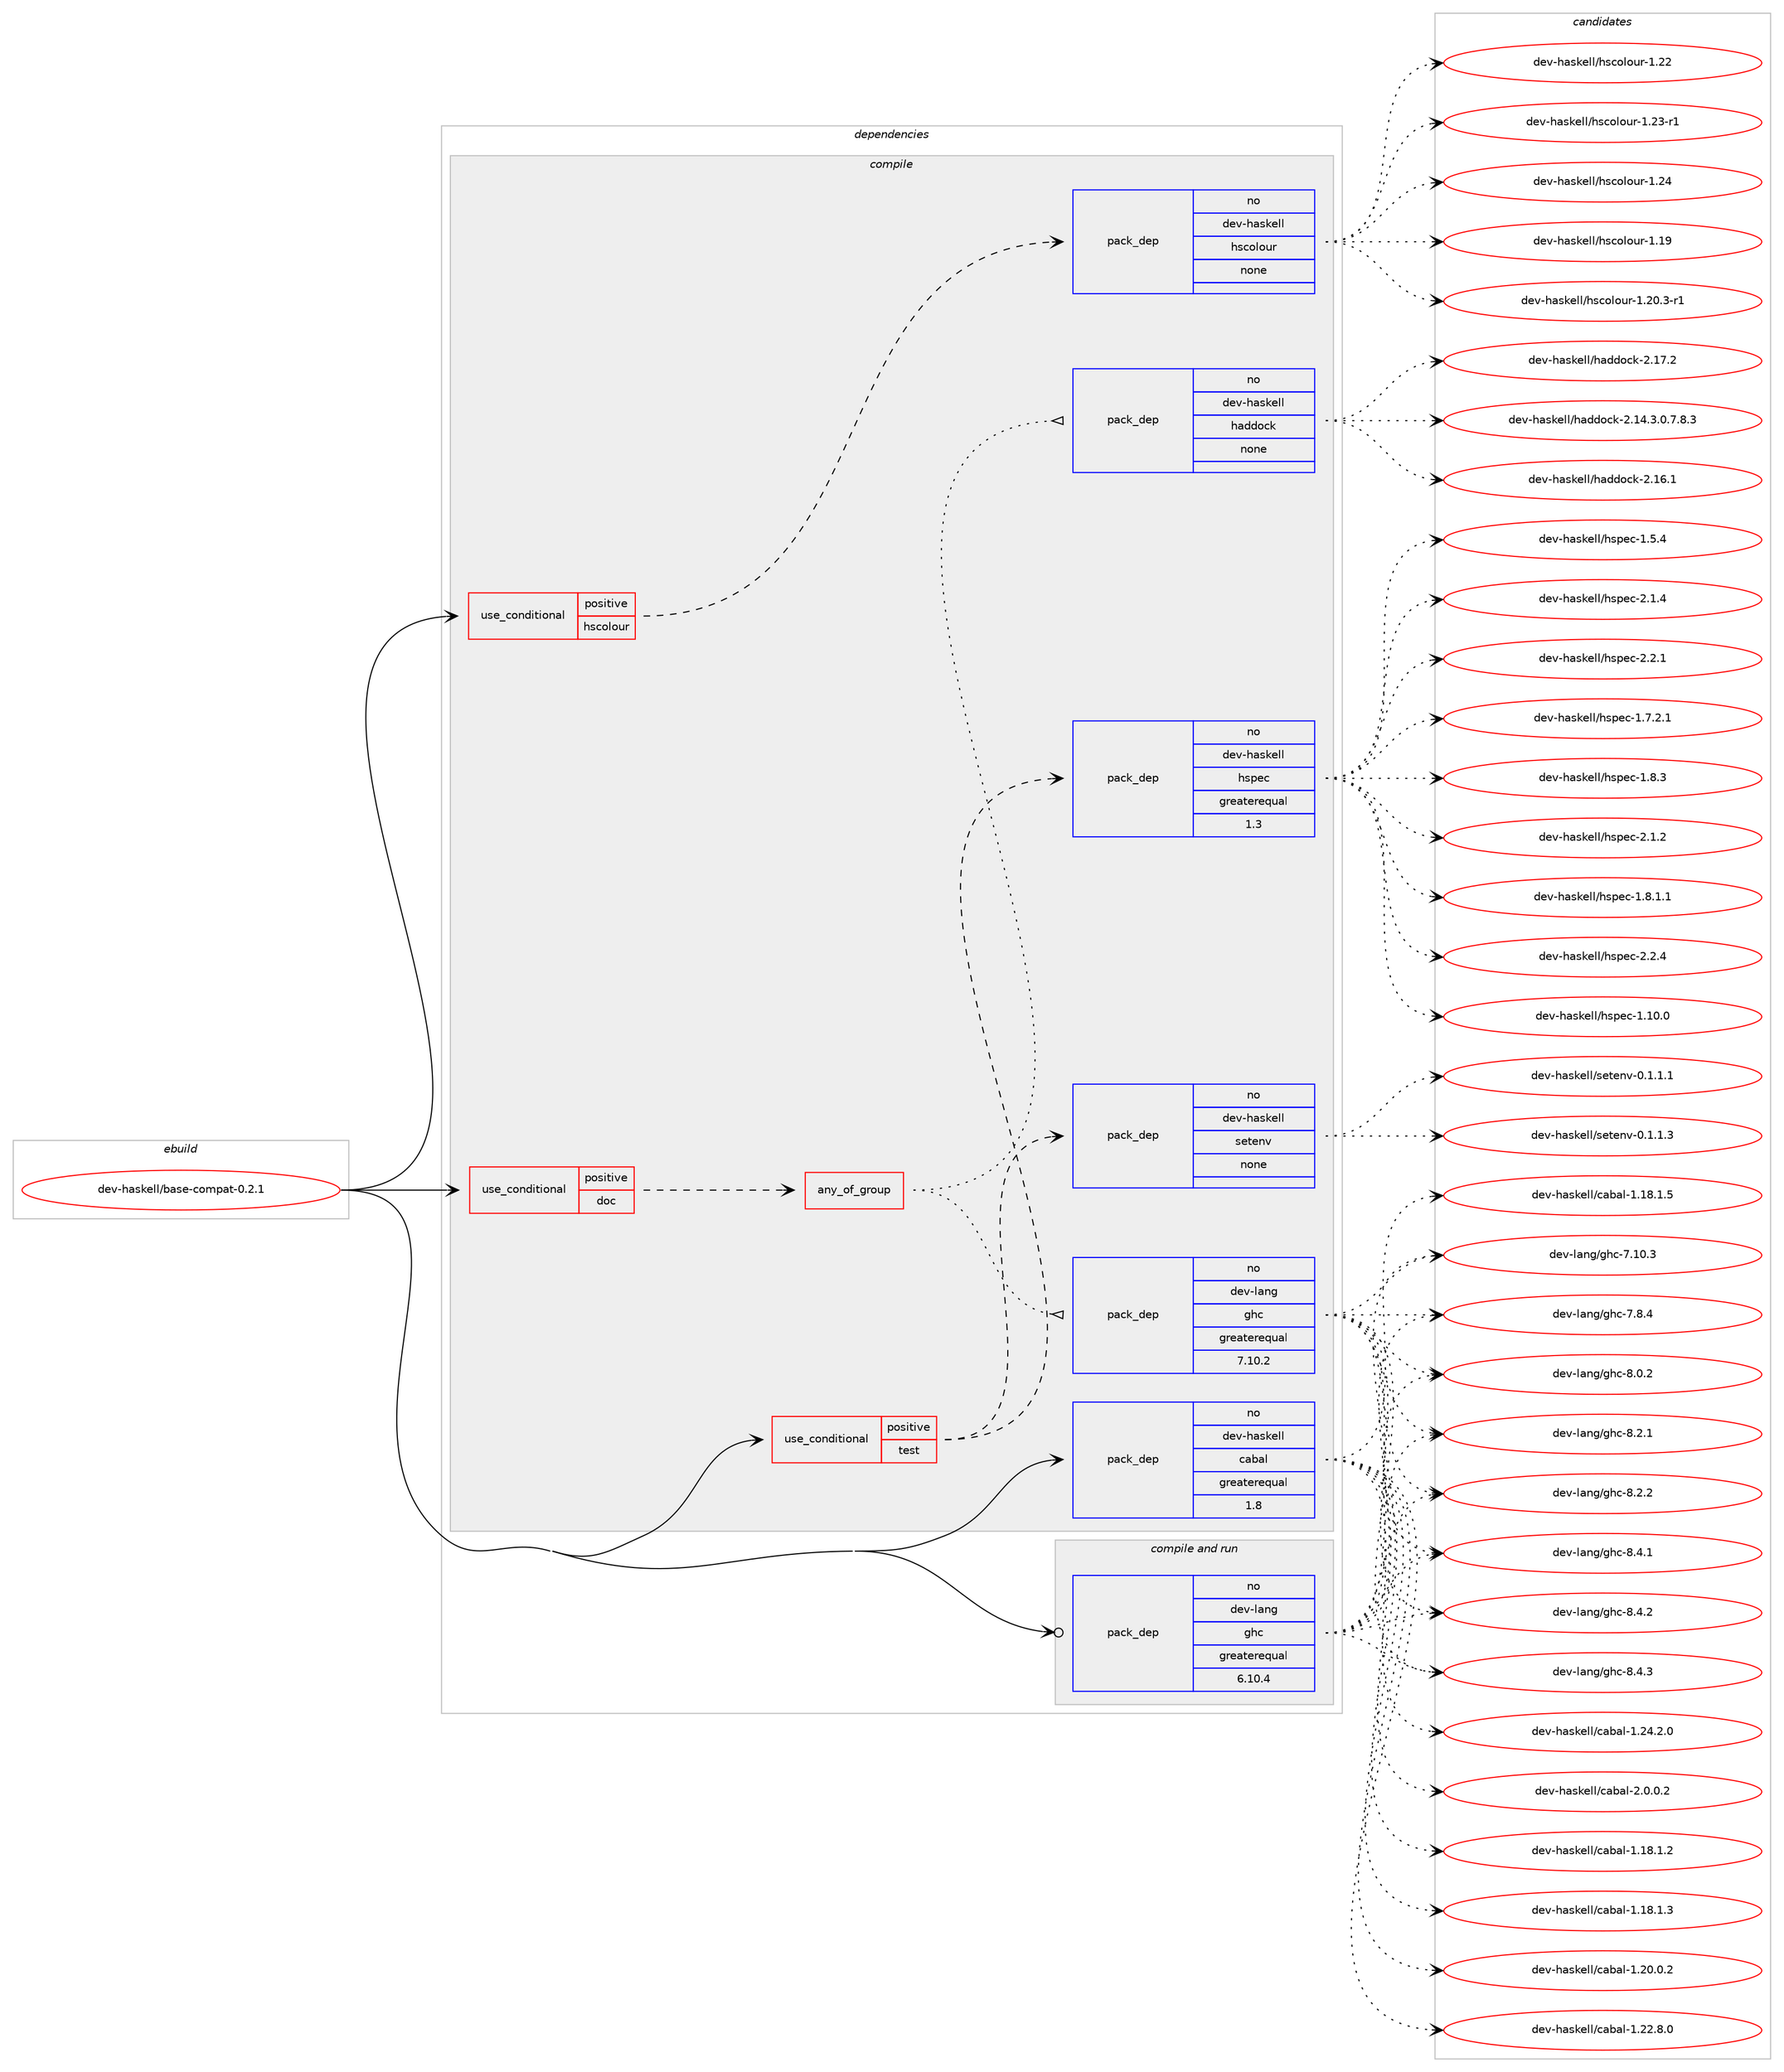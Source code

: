digraph prolog {

# *************
# Graph options
# *************

newrank=true;
concentrate=true;
compound=true;
graph [rankdir=LR,fontname=Helvetica,fontsize=10,ranksep=1.5];#, ranksep=2.5, nodesep=0.2];
edge  [arrowhead=vee];
node  [fontname=Helvetica,fontsize=10];

# **********
# The ebuild
# **********

subgraph cluster_leftcol {
color=gray;
rank=same;
label=<<i>ebuild</i>>;
id [label="dev-haskell/base-compat-0.2.1", color=red, width=4, href="../dev-haskell/base-compat-0.2.1.svg"];
}

# ****************
# The dependencies
# ****************

subgraph cluster_midcol {
color=gray;
label=<<i>dependencies</i>>;
subgraph cluster_compile {
fillcolor="#eeeeee";
style=filled;
label=<<i>compile</i>>;
subgraph cond358657 {
dependency1326741 [label=<<TABLE BORDER="0" CELLBORDER="1" CELLSPACING="0" CELLPADDING="4"><TR><TD ROWSPAN="3" CELLPADDING="10">use_conditional</TD></TR><TR><TD>positive</TD></TR><TR><TD>doc</TD></TR></TABLE>>, shape=none, color=red];
subgraph any20552 {
dependency1326742 [label=<<TABLE BORDER="0" CELLBORDER="1" CELLSPACING="0" CELLPADDING="4"><TR><TD CELLPADDING="10">any_of_group</TD></TR></TABLE>>, shape=none, color=red];subgraph pack946980 {
dependency1326743 [label=<<TABLE BORDER="0" CELLBORDER="1" CELLSPACING="0" CELLPADDING="4" WIDTH="220"><TR><TD ROWSPAN="6" CELLPADDING="30">pack_dep</TD></TR><TR><TD WIDTH="110">no</TD></TR><TR><TD>dev-haskell</TD></TR><TR><TD>haddock</TD></TR><TR><TD>none</TD></TR><TR><TD></TD></TR></TABLE>>, shape=none, color=blue];
}
dependency1326742:e -> dependency1326743:w [weight=20,style="dotted",arrowhead="oinv"];
subgraph pack946981 {
dependency1326744 [label=<<TABLE BORDER="0" CELLBORDER="1" CELLSPACING="0" CELLPADDING="4" WIDTH="220"><TR><TD ROWSPAN="6" CELLPADDING="30">pack_dep</TD></TR><TR><TD WIDTH="110">no</TD></TR><TR><TD>dev-lang</TD></TR><TR><TD>ghc</TD></TR><TR><TD>greaterequal</TD></TR><TR><TD>7.10.2</TD></TR></TABLE>>, shape=none, color=blue];
}
dependency1326742:e -> dependency1326744:w [weight=20,style="dotted",arrowhead="oinv"];
}
dependency1326741:e -> dependency1326742:w [weight=20,style="dashed",arrowhead="vee"];
}
id:e -> dependency1326741:w [weight=20,style="solid",arrowhead="vee"];
subgraph cond358658 {
dependency1326745 [label=<<TABLE BORDER="0" CELLBORDER="1" CELLSPACING="0" CELLPADDING="4"><TR><TD ROWSPAN="3" CELLPADDING="10">use_conditional</TD></TR><TR><TD>positive</TD></TR><TR><TD>hscolour</TD></TR></TABLE>>, shape=none, color=red];
subgraph pack946982 {
dependency1326746 [label=<<TABLE BORDER="0" CELLBORDER="1" CELLSPACING="0" CELLPADDING="4" WIDTH="220"><TR><TD ROWSPAN="6" CELLPADDING="30">pack_dep</TD></TR><TR><TD WIDTH="110">no</TD></TR><TR><TD>dev-haskell</TD></TR><TR><TD>hscolour</TD></TR><TR><TD>none</TD></TR><TR><TD></TD></TR></TABLE>>, shape=none, color=blue];
}
dependency1326745:e -> dependency1326746:w [weight=20,style="dashed",arrowhead="vee"];
}
id:e -> dependency1326745:w [weight=20,style="solid",arrowhead="vee"];
subgraph cond358659 {
dependency1326747 [label=<<TABLE BORDER="0" CELLBORDER="1" CELLSPACING="0" CELLPADDING="4"><TR><TD ROWSPAN="3" CELLPADDING="10">use_conditional</TD></TR><TR><TD>positive</TD></TR><TR><TD>test</TD></TR></TABLE>>, shape=none, color=red];
subgraph pack946983 {
dependency1326748 [label=<<TABLE BORDER="0" CELLBORDER="1" CELLSPACING="0" CELLPADDING="4" WIDTH="220"><TR><TD ROWSPAN="6" CELLPADDING="30">pack_dep</TD></TR><TR><TD WIDTH="110">no</TD></TR><TR><TD>dev-haskell</TD></TR><TR><TD>hspec</TD></TR><TR><TD>greaterequal</TD></TR><TR><TD>1.3</TD></TR></TABLE>>, shape=none, color=blue];
}
dependency1326747:e -> dependency1326748:w [weight=20,style="dashed",arrowhead="vee"];
subgraph pack946984 {
dependency1326749 [label=<<TABLE BORDER="0" CELLBORDER="1" CELLSPACING="0" CELLPADDING="4" WIDTH="220"><TR><TD ROWSPAN="6" CELLPADDING="30">pack_dep</TD></TR><TR><TD WIDTH="110">no</TD></TR><TR><TD>dev-haskell</TD></TR><TR><TD>setenv</TD></TR><TR><TD>none</TD></TR><TR><TD></TD></TR></TABLE>>, shape=none, color=blue];
}
dependency1326747:e -> dependency1326749:w [weight=20,style="dashed",arrowhead="vee"];
}
id:e -> dependency1326747:w [weight=20,style="solid",arrowhead="vee"];
subgraph pack946985 {
dependency1326750 [label=<<TABLE BORDER="0" CELLBORDER="1" CELLSPACING="0" CELLPADDING="4" WIDTH="220"><TR><TD ROWSPAN="6" CELLPADDING="30">pack_dep</TD></TR><TR><TD WIDTH="110">no</TD></TR><TR><TD>dev-haskell</TD></TR><TR><TD>cabal</TD></TR><TR><TD>greaterequal</TD></TR><TR><TD>1.8</TD></TR></TABLE>>, shape=none, color=blue];
}
id:e -> dependency1326750:w [weight=20,style="solid",arrowhead="vee"];
}
subgraph cluster_compileandrun {
fillcolor="#eeeeee";
style=filled;
label=<<i>compile and run</i>>;
subgraph pack946986 {
dependency1326751 [label=<<TABLE BORDER="0" CELLBORDER="1" CELLSPACING="0" CELLPADDING="4" WIDTH="220"><TR><TD ROWSPAN="6" CELLPADDING="30">pack_dep</TD></TR><TR><TD WIDTH="110">no</TD></TR><TR><TD>dev-lang</TD></TR><TR><TD>ghc</TD></TR><TR><TD>greaterequal</TD></TR><TR><TD>6.10.4</TD></TR></TABLE>>, shape=none, color=blue];
}
id:e -> dependency1326751:w [weight=20,style="solid",arrowhead="odotvee"];
}
subgraph cluster_run {
fillcolor="#eeeeee";
style=filled;
label=<<i>run</i>>;
}
}

# **************
# The candidates
# **************

subgraph cluster_choices {
rank=same;
color=gray;
label=<<i>candidates</i>>;

subgraph choice946980 {
color=black;
nodesep=1;
choice1001011184510497115107101108108471049710010011199107455046495246514648465546564651 [label="dev-haskell/haddock-2.14.3.0.7.8.3", color=red, width=4,href="../dev-haskell/haddock-2.14.3.0.7.8.3.svg"];
choice100101118451049711510710110810847104971001001119910745504649544649 [label="dev-haskell/haddock-2.16.1", color=red, width=4,href="../dev-haskell/haddock-2.16.1.svg"];
choice100101118451049711510710110810847104971001001119910745504649554650 [label="dev-haskell/haddock-2.17.2", color=red, width=4,href="../dev-haskell/haddock-2.17.2.svg"];
dependency1326743:e -> choice1001011184510497115107101108108471049710010011199107455046495246514648465546564651:w [style=dotted,weight="100"];
dependency1326743:e -> choice100101118451049711510710110810847104971001001119910745504649544649:w [style=dotted,weight="100"];
dependency1326743:e -> choice100101118451049711510710110810847104971001001119910745504649554650:w [style=dotted,weight="100"];
}
subgraph choice946981 {
color=black;
nodesep=1;
choice1001011184510897110103471031049945554649484651 [label="dev-lang/ghc-7.10.3", color=red, width=4,href="../dev-lang/ghc-7.10.3.svg"];
choice10010111845108971101034710310499455546564652 [label="dev-lang/ghc-7.8.4", color=red, width=4,href="../dev-lang/ghc-7.8.4.svg"];
choice10010111845108971101034710310499455646484650 [label="dev-lang/ghc-8.0.2", color=red, width=4,href="../dev-lang/ghc-8.0.2.svg"];
choice10010111845108971101034710310499455646504649 [label="dev-lang/ghc-8.2.1", color=red, width=4,href="../dev-lang/ghc-8.2.1.svg"];
choice10010111845108971101034710310499455646504650 [label="dev-lang/ghc-8.2.2", color=red, width=4,href="../dev-lang/ghc-8.2.2.svg"];
choice10010111845108971101034710310499455646524649 [label="dev-lang/ghc-8.4.1", color=red, width=4,href="../dev-lang/ghc-8.4.1.svg"];
choice10010111845108971101034710310499455646524650 [label="dev-lang/ghc-8.4.2", color=red, width=4,href="../dev-lang/ghc-8.4.2.svg"];
choice10010111845108971101034710310499455646524651 [label="dev-lang/ghc-8.4.3", color=red, width=4,href="../dev-lang/ghc-8.4.3.svg"];
dependency1326744:e -> choice1001011184510897110103471031049945554649484651:w [style=dotted,weight="100"];
dependency1326744:e -> choice10010111845108971101034710310499455546564652:w [style=dotted,weight="100"];
dependency1326744:e -> choice10010111845108971101034710310499455646484650:w [style=dotted,weight="100"];
dependency1326744:e -> choice10010111845108971101034710310499455646504649:w [style=dotted,weight="100"];
dependency1326744:e -> choice10010111845108971101034710310499455646504650:w [style=dotted,weight="100"];
dependency1326744:e -> choice10010111845108971101034710310499455646524649:w [style=dotted,weight="100"];
dependency1326744:e -> choice10010111845108971101034710310499455646524650:w [style=dotted,weight="100"];
dependency1326744:e -> choice10010111845108971101034710310499455646524651:w [style=dotted,weight="100"];
}
subgraph choice946982 {
color=black;
nodesep=1;
choice100101118451049711510710110810847104115991111081111171144549464957 [label="dev-haskell/hscolour-1.19", color=red, width=4,href="../dev-haskell/hscolour-1.19.svg"];
choice10010111845104971151071011081084710411599111108111117114454946504846514511449 [label="dev-haskell/hscolour-1.20.3-r1", color=red, width=4,href="../dev-haskell/hscolour-1.20.3-r1.svg"];
choice100101118451049711510710110810847104115991111081111171144549465050 [label="dev-haskell/hscolour-1.22", color=red, width=4,href="../dev-haskell/hscolour-1.22.svg"];
choice1001011184510497115107101108108471041159911110811111711445494650514511449 [label="dev-haskell/hscolour-1.23-r1", color=red, width=4,href="../dev-haskell/hscolour-1.23-r1.svg"];
choice100101118451049711510710110810847104115991111081111171144549465052 [label="dev-haskell/hscolour-1.24", color=red, width=4,href="../dev-haskell/hscolour-1.24.svg"];
dependency1326746:e -> choice100101118451049711510710110810847104115991111081111171144549464957:w [style=dotted,weight="100"];
dependency1326746:e -> choice10010111845104971151071011081084710411599111108111117114454946504846514511449:w [style=dotted,weight="100"];
dependency1326746:e -> choice100101118451049711510710110810847104115991111081111171144549465050:w [style=dotted,weight="100"];
dependency1326746:e -> choice1001011184510497115107101108108471041159911110811111711445494650514511449:w [style=dotted,weight="100"];
dependency1326746:e -> choice100101118451049711510710110810847104115991111081111171144549465052:w [style=dotted,weight="100"];
}
subgraph choice946983 {
color=black;
nodesep=1;
choice1001011184510497115107101108108471041151121019945494649484648 [label="dev-haskell/hspec-1.10.0", color=red, width=4,href="../dev-haskell/hspec-1.10.0.svg"];
choice10010111845104971151071011081084710411511210199454946534652 [label="dev-haskell/hspec-1.5.4", color=red, width=4,href="../dev-haskell/hspec-1.5.4.svg"];
choice100101118451049711510710110810847104115112101994549465546504649 [label="dev-haskell/hspec-1.7.2.1", color=red, width=4,href="../dev-haskell/hspec-1.7.2.1.svg"];
choice100101118451049711510710110810847104115112101994549465646494649 [label="dev-haskell/hspec-1.8.1.1", color=red, width=4,href="../dev-haskell/hspec-1.8.1.1.svg"];
choice10010111845104971151071011081084710411511210199454946564651 [label="dev-haskell/hspec-1.8.3", color=red, width=4,href="../dev-haskell/hspec-1.8.3.svg"];
choice10010111845104971151071011081084710411511210199455046494650 [label="dev-haskell/hspec-2.1.2", color=red, width=4,href="../dev-haskell/hspec-2.1.2.svg"];
choice10010111845104971151071011081084710411511210199455046494652 [label="dev-haskell/hspec-2.1.4", color=red, width=4,href="../dev-haskell/hspec-2.1.4.svg"];
choice10010111845104971151071011081084710411511210199455046504649 [label="dev-haskell/hspec-2.2.1", color=red, width=4,href="../dev-haskell/hspec-2.2.1.svg"];
choice10010111845104971151071011081084710411511210199455046504652 [label="dev-haskell/hspec-2.2.4", color=red, width=4,href="../dev-haskell/hspec-2.2.4.svg"];
dependency1326748:e -> choice1001011184510497115107101108108471041151121019945494649484648:w [style=dotted,weight="100"];
dependency1326748:e -> choice10010111845104971151071011081084710411511210199454946534652:w [style=dotted,weight="100"];
dependency1326748:e -> choice100101118451049711510710110810847104115112101994549465546504649:w [style=dotted,weight="100"];
dependency1326748:e -> choice100101118451049711510710110810847104115112101994549465646494649:w [style=dotted,weight="100"];
dependency1326748:e -> choice10010111845104971151071011081084710411511210199454946564651:w [style=dotted,weight="100"];
dependency1326748:e -> choice10010111845104971151071011081084710411511210199455046494650:w [style=dotted,weight="100"];
dependency1326748:e -> choice10010111845104971151071011081084710411511210199455046494652:w [style=dotted,weight="100"];
dependency1326748:e -> choice10010111845104971151071011081084710411511210199455046504649:w [style=dotted,weight="100"];
dependency1326748:e -> choice10010111845104971151071011081084710411511210199455046504652:w [style=dotted,weight="100"];
}
subgraph choice946984 {
color=black;
nodesep=1;
choice1001011184510497115107101108108471151011161011101184548464946494649 [label="dev-haskell/setenv-0.1.1.1", color=red, width=4,href="../dev-haskell/setenv-0.1.1.1.svg"];
choice1001011184510497115107101108108471151011161011101184548464946494651 [label="dev-haskell/setenv-0.1.1.3", color=red, width=4,href="../dev-haskell/setenv-0.1.1.3.svg"];
dependency1326749:e -> choice1001011184510497115107101108108471151011161011101184548464946494649:w [style=dotted,weight="100"];
dependency1326749:e -> choice1001011184510497115107101108108471151011161011101184548464946494651:w [style=dotted,weight="100"];
}
subgraph choice946985 {
color=black;
nodesep=1;
choice10010111845104971151071011081084799979897108454946495646494650 [label="dev-haskell/cabal-1.18.1.2", color=red, width=4,href="../dev-haskell/cabal-1.18.1.2.svg"];
choice10010111845104971151071011081084799979897108454946495646494651 [label="dev-haskell/cabal-1.18.1.3", color=red, width=4,href="../dev-haskell/cabal-1.18.1.3.svg"];
choice10010111845104971151071011081084799979897108454946495646494653 [label="dev-haskell/cabal-1.18.1.5", color=red, width=4,href="../dev-haskell/cabal-1.18.1.5.svg"];
choice10010111845104971151071011081084799979897108454946504846484650 [label="dev-haskell/cabal-1.20.0.2", color=red, width=4,href="../dev-haskell/cabal-1.20.0.2.svg"];
choice10010111845104971151071011081084799979897108454946505046564648 [label="dev-haskell/cabal-1.22.8.0", color=red, width=4,href="../dev-haskell/cabal-1.22.8.0.svg"];
choice10010111845104971151071011081084799979897108454946505246504648 [label="dev-haskell/cabal-1.24.2.0", color=red, width=4,href="../dev-haskell/cabal-1.24.2.0.svg"];
choice100101118451049711510710110810847999798971084550464846484650 [label="dev-haskell/cabal-2.0.0.2", color=red, width=4,href="../dev-haskell/cabal-2.0.0.2.svg"];
dependency1326750:e -> choice10010111845104971151071011081084799979897108454946495646494650:w [style=dotted,weight="100"];
dependency1326750:e -> choice10010111845104971151071011081084799979897108454946495646494651:w [style=dotted,weight="100"];
dependency1326750:e -> choice10010111845104971151071011081084799979897108454946495646494653:w [style=dotted,weight="100"];
dependency1326750:e -> choice10010111845104971151071011081084799979897108454946504846484650:w [style=dotted,weight="100"];
dependency1326750:e -> choice10010111845104971151071011081084799979897108454946505046564648:w [style=dotted,weight="100"];
dependency1326750:e -> choice10010111845104971151071011081084799979897108454946505246504648:w [style=dotted,weight="100"];
dependency1326750:e -> choice100101118451049711510710110810847999798971084550464846484650:w [style=dotted,weight="100"];
}
subgraph choice946986 {
color=black;
nodesep=1;
choice1001011184510897110103471031049945554649484651 [label="dev-lang/ghc-7.10.3", color=red, width=4,href="../dev-lang/ghc-7.10.3.svg"];
choice10010111845108971101034710310499455546564652 [label="dev-lang/ghc-7.8.4", color=red, width=4,href="../dev-lang/ghc-7.8.4.svg"];
choice10010111845108971101034710310499455646484650 [label="dev-lang/ghc-8.0.2", color=red, width=4,href="../dev-lang/ghc-8.0.2.svg"];
choice10010111845108971101034710310499455646504649 [label="dev-lang/ghc-8.2.1", color=red, width=4,href="../dev-lang/ghc-8.2.1.svg"];
choice10010111845108971101034710310499455646504650 [label="dev-lang/ghc-8.2.2", color=red, width=4,href="../dev-lang/ghc-8.2.2.svg"];
choice10010111845108971101034710310499455646524649 [label="dev-lang/ghc-8.4.1", color=red, width=4,href="../dev-lang/ghc-8.4.1.svg"];
choice10010111845108971101034710310499455646524650 [label="dev-lang/ghc-8.4.2", color=red, width=4,href="../dev-lang/ghc-8.4.2.svg"];
choice10010111845108971101034710310499455646524651 [label="dev-lang/ghc-8.4.3", color=red, width=4,href="../dev-lang/ghc-8.4.3.svg"];
dependency1326751:e -> choice1001011184510897110103471031049945554649484651:w [style=dotted,weight="100"];
dependency1326751:e -> choice10010111845108971101034710310499455546564652:w [style=dotted,weight="100"];
dependency1326751:e -> choice10010111845108971101034710310499455646484650:w [style=dotted,weight="100"];
dependency1326751:e -> choice10010111845108971101034710310499455646504649:w [style=dotted,weight="100"];
dependency1326751:e -> choice10010111845108971101034710310499455646504650:w [style=dotted,weight="100"];
dependency1326751:e -> choice10010111845108971101034710310499455646524649:w [style=dotted,weight="100"];
dependency1326751:e -> choice10010111845108971101034710310499455646524650:w [style=dotted,weight="100"];
dependency1326751:e -> choice10010111845108971101034710310499455646524651:w [style=dotted,weight="100"];
}
}

}
